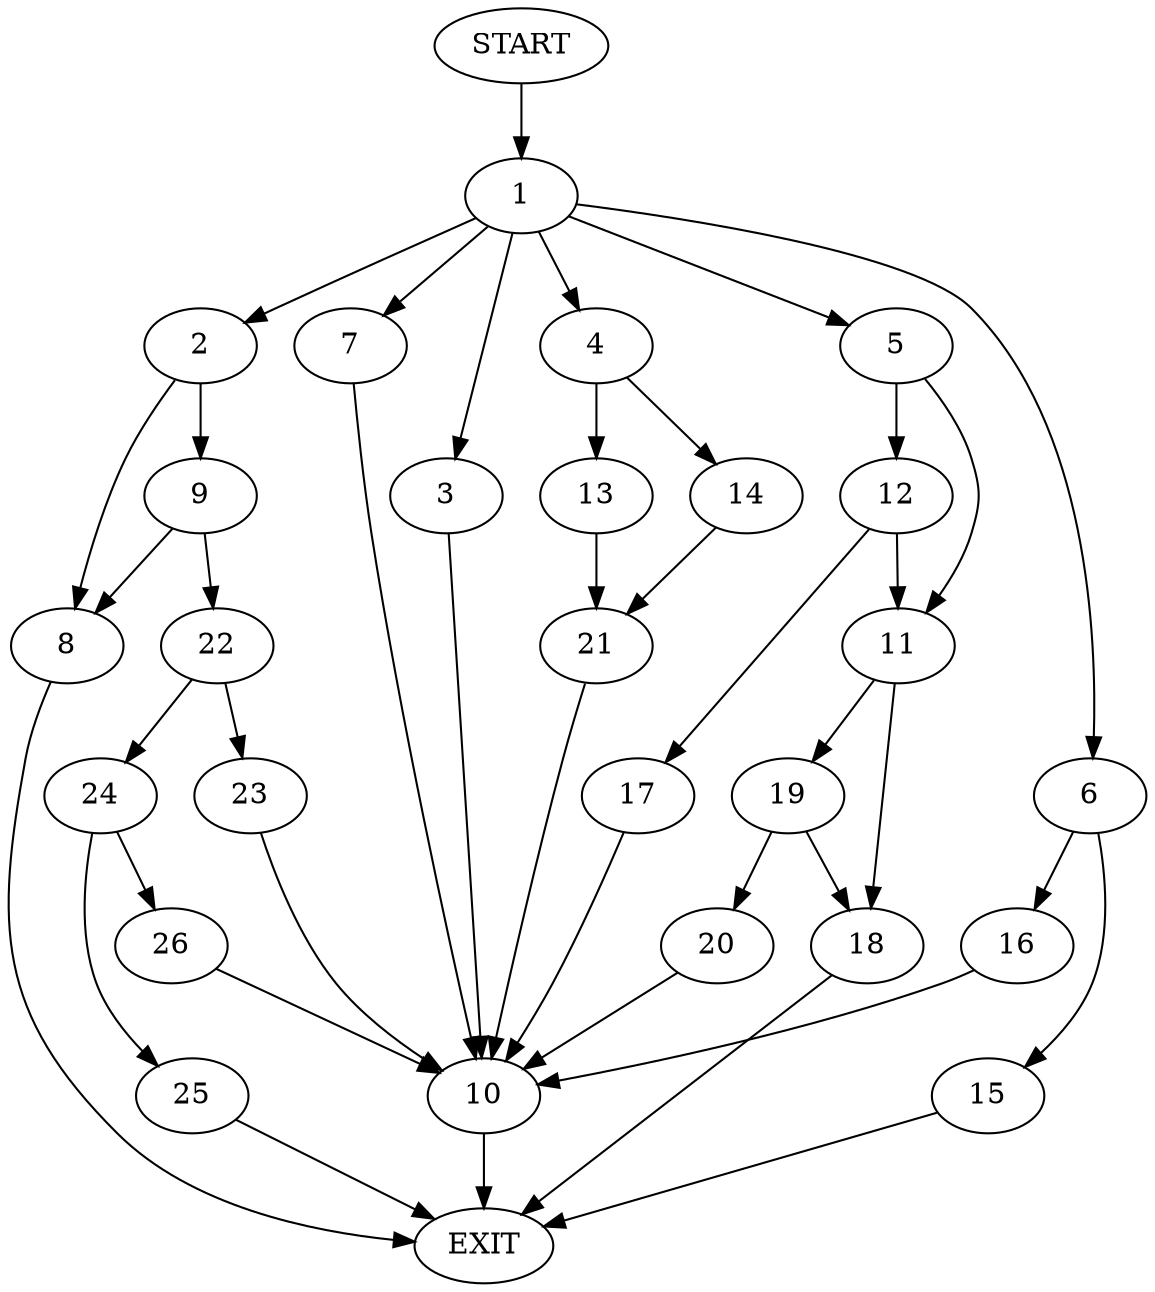 digraph {
0 [label="START"]
27 [label="EXIT"]
0 -> 1
1 -> 2
1 -> 3
1 -> 4
1 -> 5
1 -> 6
1 -> 7
2 -> 8
2 -> 9
7 -> 10
5 -> 11
5 -> 12
4 -> 13
4 -> 14
6 -> 15
6 -> 16
3 -> 10
15 -> 27
16 -> 10
10 -> 27
12 -> 11
12 -> 17
11 -> 18
11 -> 19
17 -> 10
19 -> 18
19 -> 20
18 -> 27
20 -> 10
13 -> 21
14 -> 21
21 -> 10
9 -> 22
9 -> 8
8 -> 27
22 -> 23
22 -> 24
24 -> 25
24 -> 26
23 -> 10
26 -> 10
25 -> 27
}
